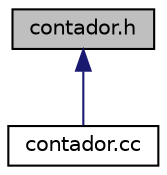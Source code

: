 digraph "contador.h"
{
 // LATEX_PDF_SIZE
  edge [fontname="Helvetica",fontsize="10",labelfontname="Helvetica",labelfontsize="10"];
  node [fontname="Helvetica",fontsize="10",shape=record];
  Node1 [label="contador.h",height=0.2,width=0.4,color="black", fillcolor="grey75", style="filled", fontcolor="black",tooltip="La clase ruleta representa un contador."];
  Node1 -> Node2 [dir="back",color="midnightblue",fontsize="10",style="solid",fontname="Helvetica"];
  Node2 [label="contador.cc",height=0.2,width=0.4,color="black", fillcolor="white", style="filled",URL="$contador_8cc.html",tooltip="Cuerpo de los métodos de la clase contador."];
}

